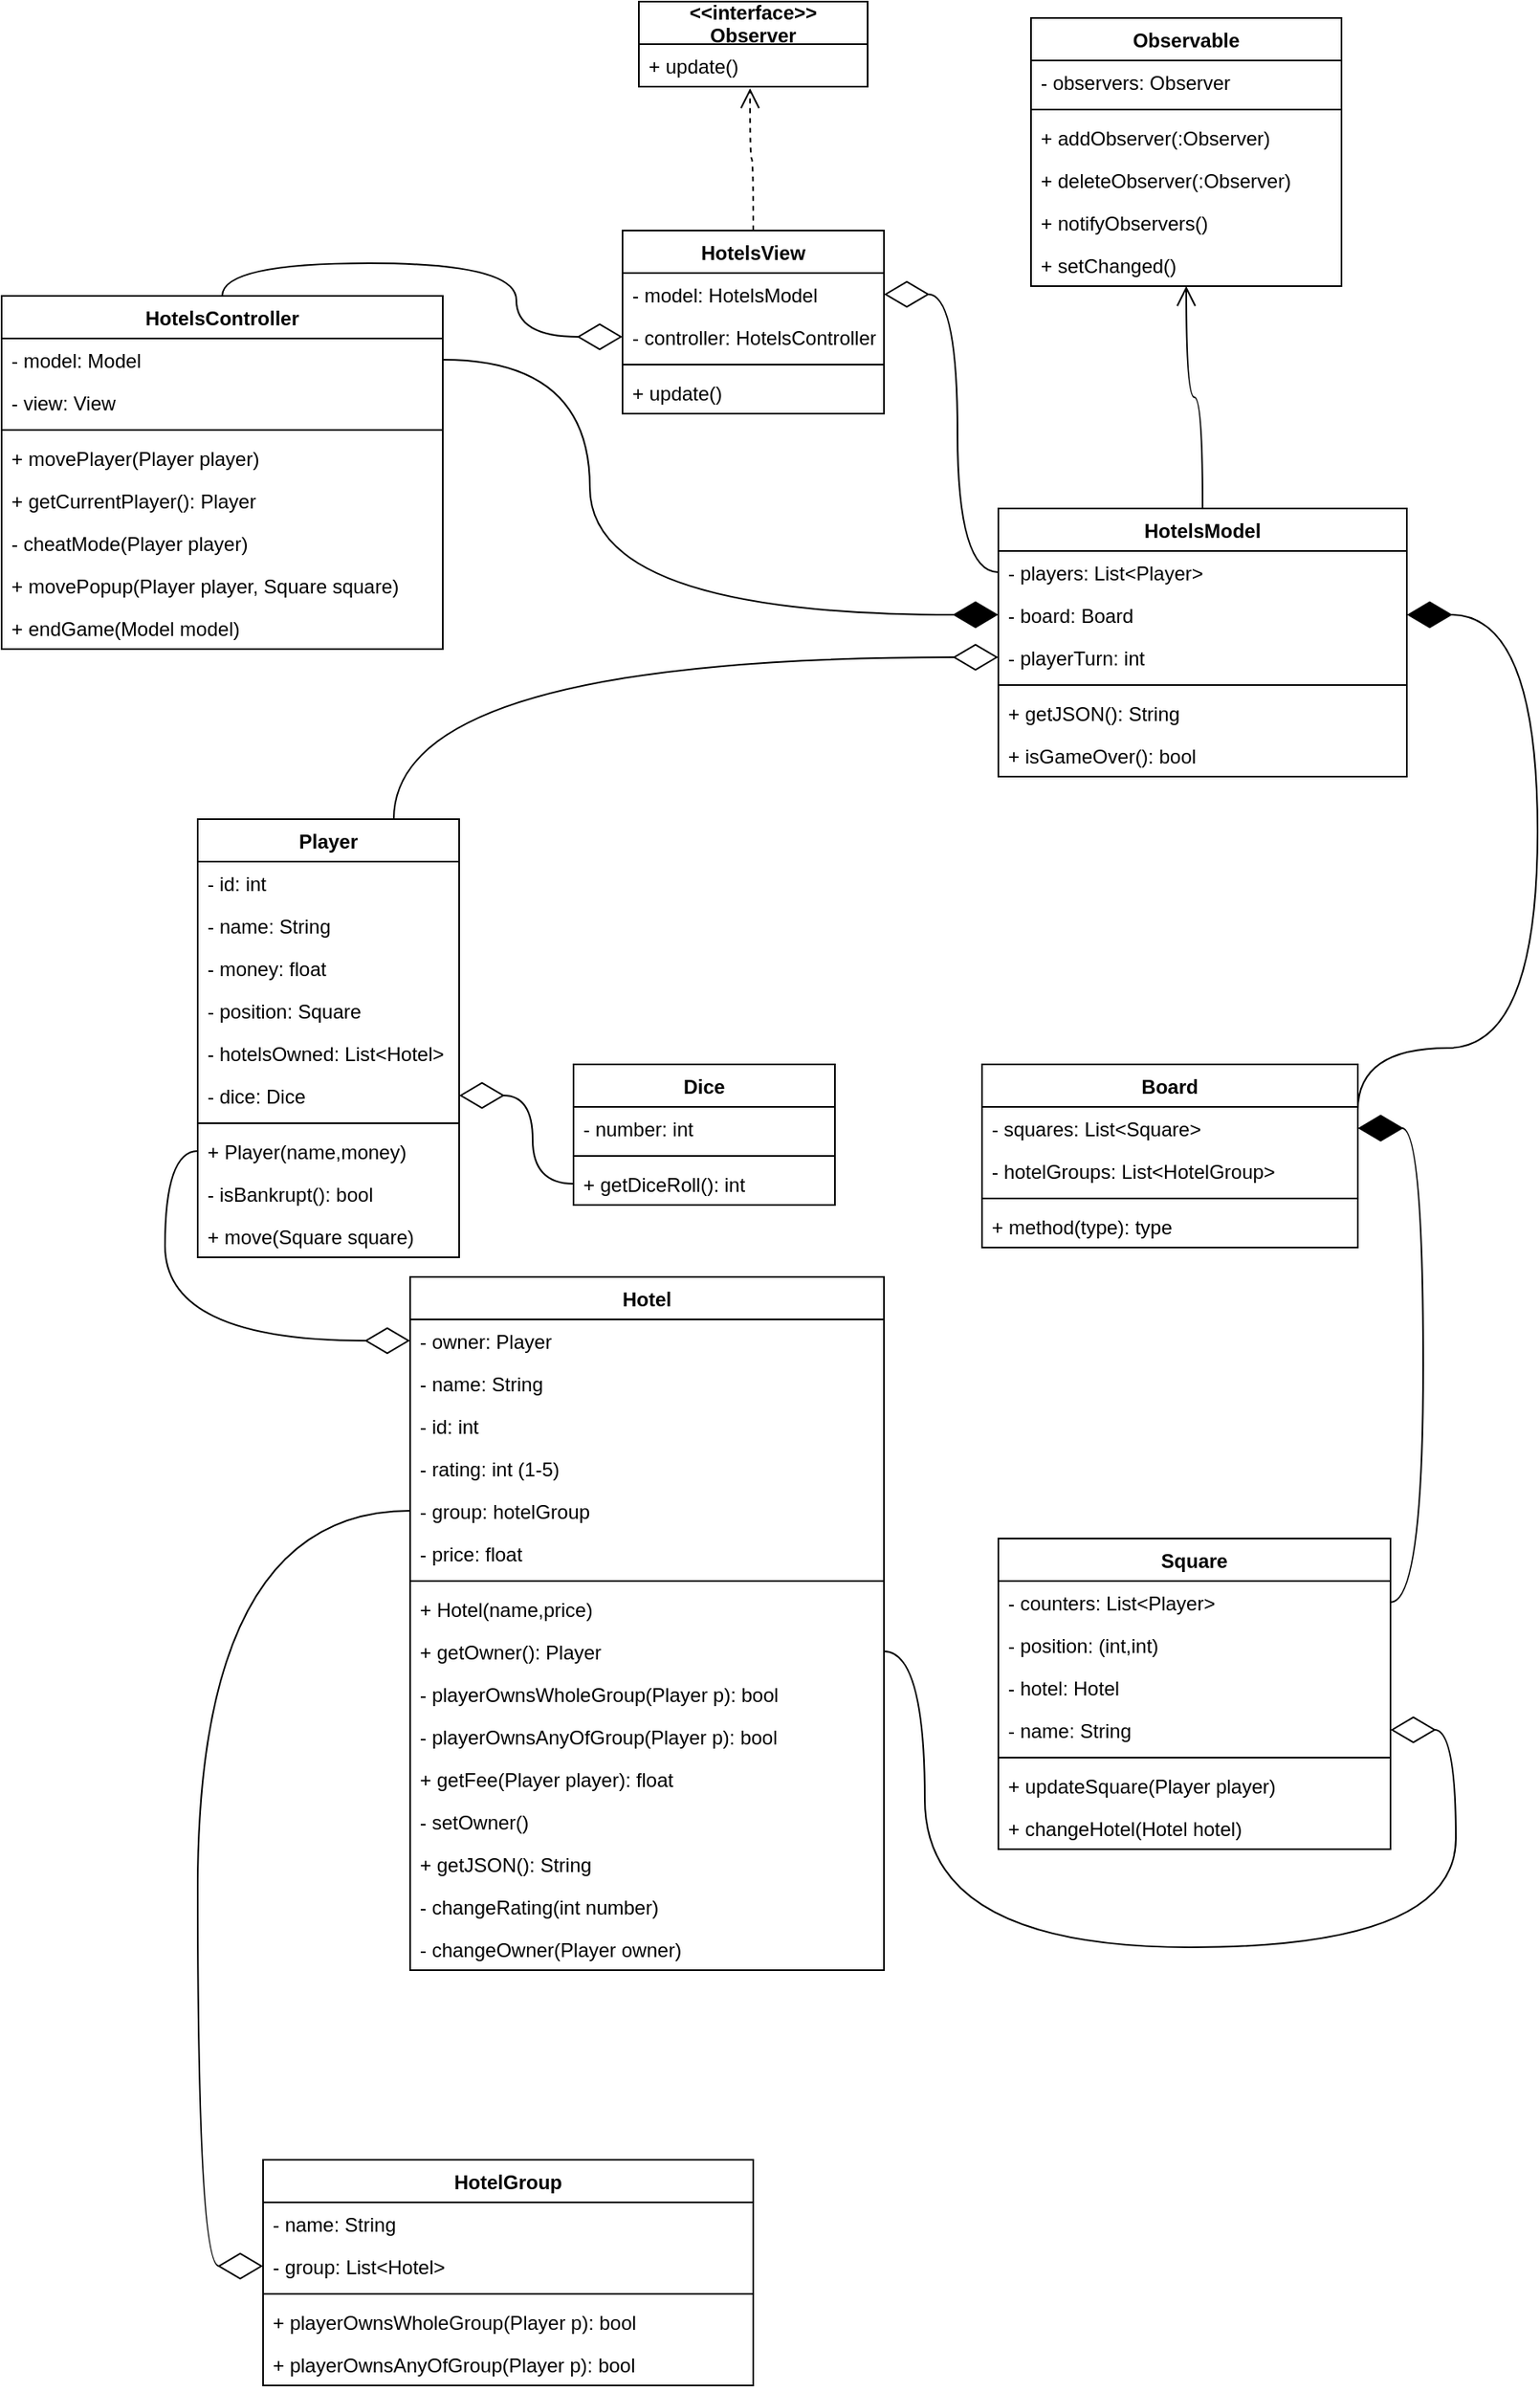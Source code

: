 <mxfile version="20.8.16" type="device"><diagram name="Page-1" id="vQWE3QSFj7D0YaTx34G1"><mxGraphModel dx="2211" dy="2012" grid="1" gridSize="10" guides="1" tooltips="1" connect="1" arrows="1" fold="1" page="1" pageScale="1" pageWidth="827" pageHeight="1169" math="0" shadow="0"><root><mxCell id="0"/><mxCell id="1" parent="0"/><mxCell id="PPWYLzVItnkeQiM_mzto-61" style="edgeStyle=orthogonalEdgeStyle;curved=1;rounded=0;orthogonalLoop=1;jettySize=auto;html=1;exitX=0.5;exitY=0;exitDx=0;exitDy=0;entryX=0;entryY=0.5;entryDx=0;entryDy=0;endArrow=diamondThin;endFill=0;targetPerimeterSpacing=0;endSize=25;" parent="1" source="PPWYLzVItnkeQiM_mzto-7" target="PPWYLzVItnkeQiM_mzto-58" edge="1"><mxGeometry relative="1" as="geometry"/></mxCell><mxCell id="PPWYLzVItnkeQiM_mzto-7" value="HotelsController" style="swimlane;fontStyle=1;align=center;verticalAlign=top;childLayout=stackLayout;horizontal=1;startSize=26;horizontalStack=0;resizeParent=1;resizeParentMax=0;resizeLast=0;collapsible=1;marginBottom=0;" parent="1" vertex="1"><mxGeometry x="-60" y="80" width="270" height="216" as="geometry"/></mxCell><mxCell id="PPWYLzVItnkeQiM_mzto-8" value="- model: Model" style="text;strokeColor=none;fillColor=none;align=left;verticalAlign=top;spacingLeft=4;spacingRight=4;overflow=hidden;rotatable=0;points=[[0,0.5],[1,0.5]];portConstraint=eastwest;" parent="PPWYLzVItnkeQiM_mzto-7" vertex="1"><mxGeometry y="26" width="270" height="26" as="geometry"/></mxCell><mxCell id="frVDdmrZzsT0L15Xgzpk-34" value="- view: View" style="text;strokeColor=none;fillColor=none;align=left;verticalAlign=top;spacingLeft=4;spacingRight=4;overflow=hidden;rotatable=0;points=[[0,0.5],[1,0.5]];portConstraint=eastwest;" parent="PPWYLzVItnkeQiM_mzto-7" vertex="1"><mxGeometry y="52" width="270" height="26" as="geometry"/></mxCell><mxCell id="PPWYLzVItnkeQiM_mzto-9" value="" style="line;strokeWidth=1;fillColor=none;align=left;verticalAlign=middle;spacingTop=-1;spacingLeft=3;spacingRight=3;rotatable=0;labelPosition=right;points=[];portConstraint=eastwest;strokeColor=inherit;" parent="PPWYLzVItnkeQiM_mzto-7" vertex="1"><mxGeometry y="78" width="270" height="8" as="geometry"/></mxCell><mxCell id="PPWYLzVItnkeQiM_mzto-10" value="+ movePlayer(Player player)" style="text;strokeColor=none;fillColor=none;align=left;verticalAlign=top;spacingLeft=4;spacingRight=4;overflow=hidden;rotatable=0;points=[[0,0.5],[1,0.5]];portConstraint=eastwest;" parent="PPWYLzVItnkeQiM_mzto-7" vertex="1"><mxGeometry y="86" width="270" height="26" as="geometry"/></mxCell><mxCell id="PPWYLzVItnkeQiM_mzto-45" value="+ getCurrentPlayer(): Player" style="text;strokeColor=none;fillColor=none;align=left;verticalAlign=top;spacingLeft=4;spacingRight=4;overflow=hidden;rotatable=0;points=[[0,0.5],[1,0.5]];portConstraint=eastwest;" parent="PPWYLzVItnkeQiM_mzto-7" vertex="1"><mxGeometry y="112" width="270" height="26" as="geometry"/></mxCell><mxCell id="v9NCaHiuHdf5IWEIeqRJ-6" value="- cheatMode(Player player)" style="text;strokeColor=none;fillColor=none;align=left;verticalAlign=top;spacingLeft=4;spacingRight=4;overflow=hidden;rotatable=0;points=[[0,0.5],[1,0.5]];portConstraint=eastwest;" vertex="1" parent="PPWYLzVItnkeQiM_mzto-7"><mxGeometry y="138" width="270" height="26" as="geometry"/></mxCell><mxCell id="v9NCaHiuHdf5IWEIeqRJ-10" value="+ movePopup(Player player, Square square)" style="text;strokeColor=none;fillColor=none;align=left;verticalAlign=top;spacingLeft=4;spacingRight=4;overflow=hidden;rotatable=0;points=[[0,0.5],[1,0.5]];portConstraint=eastwest;" vertex="1" parent="PPWYLzVItnkeQiM_mzto-7"><mxGeometry y="164" width="270" height="26" as="geometry"/></mxCell><mxCell id="v9NCaHiuHdf5IWEIeqRJ-11" value="+ endGame(Model model)" style="text;strokeColor=none;fillColor=none;align=left;verticalAlign=top;spacingLeft=4;spacingRight=4;overflow=hidden;rotatable=0;points=[[0,0.5],[1,0.5]];portConstraint=eastwest;" vertex="1" parent="PPWYLzVItnkeQiM_mzto-7"><mxGeometry y="190" width="270" height="26" as="geometry"/></mxCell><mxCell id="PPWYLzVItnkeQiM_mzto-57" style="edgeStyle=orthogonalEdgeStyle;rounded=0;orthogonalLoop=1;jettySize=auto;html=1;exitX=0.5;exitY=0;exitDx=0;exitDy=0;entryX=0.486;entryY=1.038;entryDx=0;entryDy=0;entryPerimeter=0;dashed=1;endArrow=open;endFill=0;curved=1;endSize=10;" parent="1" source="PPWYLzVItnkeQiM_mzto-12" target="PPWYLzVItnkeQiM_mzto-53" edge="1"><mxGeometry relative="1" as="geometry"/></mxCell><mxCell id="PPWYLzVItnkeQiM_mzto-12" value="HotelsView" style="swimlane;fontStyle=1;align=center;verticalAlign=top;childLayout=stackLayout;horizontal=1;startSize=26;horizontalStack=0;resizeParent=1;resizeParentMax=0;resizeLast=0;collapsible=1;marginBottom=0;" parent="1" vertex="1"><mxGeometry x="320" y="40" width="160" height="112" as="geometry"/></mxCell><mxCell id="PPWYLzVItnkeQiM_mzto-13" value="- model: HotelsModel" style="text;strokeColor=none;fillColor=none;align=left;verticalAlign=top;spacingLeft=4;spacingRight=4;overflow=hidden;rotatable=0;points=[[0,0.5],[1,0.5]];portConstraint=eastwest;" parent="PPWYLzVItnkeQiM_mzto-12" vertex="1"><mxGeometry y="26" width="160" height="26" as="geometry"/></mxCell><mxCell id="PPWYLzVItnkeQiM_mzto-58" value="- controller: HotelsController" style="text;strokeColor=none;fillColor=none;align=left;verticalAlign=top;spacingLeft=4;spacingRight=4;overflow=hidden;rotatable=0;points=[[0,0.5],[1,0.5]];portConstraint=eastwest;" parent="PPWYLzVItnkeQiM_mzto-12" vertex="1"><mxGeometry y="52" width="160" height="26" as="geometry"/></mxCell><mxCell id="PPWYLzVItnkeQiM_mzto-14" value="" style="line;strokeWidth=1;fillColor=none;align=left;verticalAlign=middle;spacingTop=-1;spacingLeft=3;spacingRight=3;rotatable=0;labelPosition=right;points=[];portConstraint=eastwest;strokeColor=inherit;" parent="PPWYLzVItnkeQiM_mzto-12" vertex="1"><mxGeometry y="78" width="160" height="8" as="geometry"/></mxCell><mxCell id="PPWYLzVItnkeQiM_mzto-15" value="+ update()" style="text;strokeColor=none;fillColor=none;align=left;verticalAlign=top;spacingLeft=4;spacingRight=4;overflow=hidden;rotatable=0;points=[[0,0.5],[1,0.5]];portConstraint=eastwest;" parent="PPWYLzVItnkeQiM_mzto-12" vertex="1"><mxGeometry y="86" width="160" height="26" as="geometry"/></mxCell><mxCell id="PPWYLzVItnkeQiM_mzto-56" style="edgeStyle=orthogonalEdgeStyle;rounded=0;orthogonalLoop=1;jettySize=auto;html=1;exitX=0.5;exitY=0;exitDx=0;exitDy=0;entryX=0.5;entryY=1;entryDx=0;entryDy=0;endArrow=open;endFill=0;curved=1;endSize=10;" parent="1" source="PPWYLzVItnkeQiM_mzto-16" target="PPWYLzVItnkeQiM_mzto-40" edge="1"><mxGeometry relative="1" as="geometry"/></mxCell><mxCell id="PPWYLzVItnkeQiM_mzto-16" value="HotelsModel" style="swimlane;fontStyle=1;align=center;verticalAlign=top;childLayout=stackLayout;horizontal=1;startSize=26;horizontalStack=0;resizeParent=1;resizeParentMax=0;resizeLast=0;collapsible=1;marginBottom=0;" parent="1" vertex="1"><mxGeometry x="550" y="210" width="250" height="164" as="geometry"/></mxCell><mxCell id="PPWYLzVItnkeQiM_mzto-17" value="- players: List&lt;Player&gt;" style="text;strokeColor=none;fillColor=none;align=left;verticalAlign=top;spacingLeft=4;spacingRight=4;overflow=hidden;rotatable=0;points=[[0,0.5],[1,0.5]];portConstraint=eastwest;" parent="PPWYLzVItnkeQiM_mzto-16" vertex="1"><mxGeometry y="26" width="250" height="26" as="geometry"/></mxCell><mxCell id="frVDdmrZzsT0L15Xgzpk-35" value="- board: Board" style="text;strokeColor=none;fillColor=none;align=left;verticalAlign=top;spacingLeft=4;spacingRight=4;overflow=hidden;rotatable=0;points=[[0,0.5],[1,0.5]];portConstraint=eastwest;" parent="PPWYLzVItnkeQiM_mzto-16" vertex="1"><mxGeometry y="52" width="250" height="26" as="geometry"/></mxCell><mxCell id="v9NCaHiuHdf5IWEIeqRJ-5" value="- playerTurn: int" style="text;strokeColor=none;fillColor=none;align=left;verticalAlign=top;spacingLeft=4;spacingRight=4;overflow=hidden;rotatable=0;points=[[0,0.5],[1,0.5]];portConstraint=eastwest;" vertex="1" parent="PPWYLzVItnkeQiM_mzto-16"><mxGeometry y="78" width="250" height="26" as="geometry"/></mxCell><mxCell id="PPWYLzVItnkeQiM_mzto-18" value="" style="line;strokeWidth=1;fillColor=none;align=left;verticalAlign=middle;spacingTop=-1;spacingLeft=3;spacingRight=3;rotatable=0;labelPosition=right;points=[];portConstraint=eastwest;strokeColor=inherit;" parent="PPWYLzVItnkeQiM_mzto-16" vertex="1"><mxGeometry y="104" width="250" height="8" as="geometry"/></mxCell><mxCell id="v9NCaHiuHdf5IWEIeqRJ-4" value="+ getJSON(): String" style="text;strokeColor=none;fillColor=none;align=left;verticalAlign=top;spacingLeft=4;spacingRight=4;overflow=hidden;rotatable=0;points=[[0,0.5],[1,0.5]];portConstraint=eastwest;" vertex="1" parent="PPWYLzVItnkeQiM_mzto-16"><mxGeometry y="112" width="250" height="26" as="geometry"/></mxCell><mxCell id="PPWYLzVItnkeQiM_mzto-19" value="+ isGameOver(): bool" style="text;strokeColor=none;fillColor=none;align=left;verticalAlign=top;spacingLeft=4;spacingRight=4;overflow=hidden;rotatable=0;points=[[0,0.5],[1,0.5]];portConstraint=eastwest;" parent="PPWYLzVItnkeQiM_mzto-16" vertex="1"><mxGeometry y="138" width="250" height="26" as="geometry"/></mxCell><mxCell id="PPWYLzVItnkeQiM_mzto-20" value="Hotel" style="swimlane;fontStyle=1;align=center;verticalAlign=top;childLayout=stackLayout;horizontal=1;startSize=26;horizontalStack=0;resizeParent=1;resizeParentMax=0;resizeLast=0;collapsible=1;marginBottom=0;" parent="1" vertex="1"><mxGeometry x="190" y="680" width="290" height="424" as="geometry"/></mxCell><mxCell id="PPWYLzVItnkeQiM_mzto-21" value="- owner: Player" style="text;strokeColor=none;fillColor=none;align=left;verticalAlign=top;spacingLeft=4;spacingRight=4;overflow=hidden;rotatable=0;points=[[0,0.5],[1,0.5]];portConstraint=eastwest;" parent="PPWYLzVItnkeQiM_mzto-20" vertex="1"><mxGeometry y="26" width="290" height="26" as="geometry"/></mxCell><mxCell id="frVDdmrZzsT0L15Xgzpk-1" value="- name: String" style="text;strokeColor=none;fillColor=none;align=left;verticalAlign=top;spacingLeft=4;spacingRight=4;overflow=hidden;rotatable=0;points=[[0,0.5],[1,0.5]];portConstraint=eastwest;" parent="PPWYLzVItnkeQiM_mzto-20" vertex="1"><mxGeometry y="52" width="290" height="26" as="geometry"/></mxCell><mxCell id="frVDdmrZzsT0L15Xgzpk-2" value="- id: int" style="text;strokeColor=none;fillColor=none;align=left;verticalAlign=top;spacingLeft=4;spacingRight=4;overflow=hidden;rotatable=0;points=[[0,0.5],[1,0.5]];portConstraint=eastwest;" parent="PPWYLzVItnkeQiM_mzto-20" vertex="1"><mxGeometry y="78" width="290" height="26" as="geometry"/></mxCell><mxCell id="frVDdmrZzsT0L15Xgzpk-3" value="- rating: int (1-5)" style="text;strokeColor=none;fillColor=none;align=left;verticalAlign=top;spacingLeft=4;spacingRight=4;overflow=hidden;rotatable=0;points=[[0,0.5],[1,0.5]];portConstraint=eastwest;" parent="PPWYLzVItnkeQiM_mzto-20" vertex="1"><mxGeometry y="104" width="290" height="26" as="geometry"/></mxCell><mxCell id="frVDdmrZzsT0L15Xgzpk-4" value="- group: hotelGroup" style="text;strokeColor=none;fillColor=none;align=left;verticalAlign=top;spacingLeft=4;spacingRight=4;overflow=hidden;rotatable=0;points=[[0,0.5],[1,0.5]];portConstraint=eastwest;" parent="PPWYLzVItnkeQiM_mzto-20" vertex="1"><mxGeometry y="130" width="290" height="26" as="geometry"/></mxCell><mxCell id="frVDdmrZzsT0L15Xgzpk-5" value="- price: float" style="text;strokeColor=none;fillColor=none;align=left;verticalAlign=top;spacingLeft=4;spacingRight=4;overflow=hidden;rotatable=0;points=[[0,0.5],[1,0.5]];portConstraint=eastwest;" parent="PPWYLzVItnkeQiM_mzto-20" vertex="1"><mxGeometry y="156" width="290" height="26" as="geometry"/></mxCell><mxCell id="PPWYLzVItnkeQiM_mzto-22" value="" style="line;strokeWidth=1;fillColor=none;align=left;verticalAlign=middle;spacingTop=-1;spacingLeft=3;spacingRight=3;rotatable=0;labelPosition=right;points=[];portConstraint=eastwest;strokeColor=inherit;" parent="PPWYLzVItnkeQiM_mzto-20" vertex="1"><mxGeometry y="182" width="290" height="8" as="geometry"/></mxCell><mxCell id="frVDdmrZzsT0L15Xgzpk-6" value="+ Hotel(name,price)" style="text;strokeColor=none;fillColor=none;align=left;verticalAlign=top;spacingLeft=4;spacingRight=4;overflow=hidden;rotatable=0;points=[[0,0.5],[1,0.5]];portConstraint=eastwest;" parent="PPWYLzVItnkeQiM_mzto-20" vertex="1"><mxGeometry y="190" width="290" height="26" as="geometry"/></mxCell><mxCell id="PPWYLzVItnkeQiM_mzto-23" value="+ getOwner(): Player" style="text;strokeColor=none;fillColor=none;align=left;verticalAlign=top;spacingLeft=4;spacingRight=4;overflow=hidden;rotatable=0;points=[[0,0.5],[1,0.5]];portConstraint=eastwest;" parent="PPWYLzVItnkeQiM_mzto-20" vertex="1"><mxGeometry y="216" width="290" height="26" as="geometry"/></mxCell><mxCell id="frVDdmrZzsT0L15Xgzpk-7" value="- playerOwnsWholeGroup(Player p): bool" style="text;strokeColor=none;fillColor=none;align=left;verticalAlign=top;spacingLeft=4;spacingRight=4;overflow=hidden;rotatable=0;points=[[0,0.5],[1,0.5]];portConstraint=eastwest;" parent="PPWYLzVItnkeQiM_mzto-20" vertex="1"><mxGeometry y="242" width="290" height="26" as="geometry"/></mxCell><mxCell id="frVDdmrZzsT0L15Xgzpk-8" value="- playerOwnsAnyOfGroup(Player p): bool" style="text;strokeColor=none;fillColor=none;align=left;verticalAlign=top;spacingLeft=4;spacingRight=4;overflow=hidden;rotatable=0;points=[[0,0.5],[1,0.5]];portConstraint=eastwest;" parent="PPWYLzVItnkeQiM_mzto-20" vertex="1"><mxGeometry y="268" width="290" height="26" as="geometry"/></mxCell><mxCell id="frVDdmrZzsT0L15Xgzpk-9" value="+ getFee(Player player): float" style="text;strokeColor=none;fillColor=none;align=left;verticalAlign=top;spacingLeft=4;spacingRight=4;overflow=hidden;rotatable=0;points=[[0,0.5],[1,0.5]];portConstraint=eastwest;" parent="PPWYLzVItnkeQiM_mzto-20" vertex="1"><mxGeometry y="294" width="290" height="26" as="geometry"/></mxCell><mxCell id="frVDdmrZzsT0L15Xgzpk-10" value="- setOwner()" style="text;strokeColor=none;fillColor=none;align=left;verticalAlign=top;spacingLeft=4;spacingRight=4;overflow=hidden;rotatable=0;points=[[0,0.5],[1,0.5]];portConstraint=eastwest;" parent="PPWYLzVItnkeQiM_mzto-20" vertex="1"><mxGeometry y="320" width="290" height="26" as="geometry"/></mxCell><mxCell id="frVDdmrZzsT0L15Xgzpk-11" value="+ getJSON(): String" style="text;strokeColor=none;fillColor=none;align=left;verticalAlign=top;spacingLeft=4;spacingRight=4;overflow=hidden;rotatable=0;points=[[0,0.5],[1,0.5]];portConstraint=eastwest;" parent="PPWYLzVItnkeQiM_mzto-20" vertex="1"><mxGeometry y="346" width="290" height="26" as="geometry"/></mxCell><mxCell id="frVDdmrZzsT0L15Xgzpk-19" value="- changeRating(int number)" style="text;strokeColor=none;fillColor=none;align=left;verticalAlign=top;spacingLeft=4;spacingRight=4;overflow=hidden;rotatable=0;points=[[0,0.5],[1,0.5]];portConstraint=eastwest;" parent="PPWYLzVItnkeQiM_mzto-20" vertex="1"><mxGeometry y="372" width="290" height="26" as="geometry"/></mxCell><mxCell id="frVDdmrZzsT0L15Xgzpk-18" value="- changeOwner(Player owner)" style="text;strokeColor=none;fillColor=none;align=left;verticalAlign=top;spacingLeft=4;spacingRight=4;overflow=hidden;rotatable=0;points=[[0,0.5],[1,0.5]];portConstraint=eastwest;" parent="PPWYLzVItnkeQiM_mzto-20" vertex="1"><mxGeometry y="398" width="290" height="26" as="geometry"/></mxCell><mxCell id="PPWYLzVItnkeQiM_mzto-74" style="edgeStyle=orthogonalEdgeStyle;curved=1;rounded=0;orthogonalLoop=1;jettySize=auto;html=1;exitX=0.75;exitY=0;exitDx=0;exitDy=0;entryX=0;entryY=0.5;entryDx=0;entryDy=0;endArrow=diamondThin;endFill=0;endSize=25;targetPerimeterSpacing=0;" parent="1" source="PPWYLzVItnkeQiM_mzto-24" target="v9NCaHiuHdf5IWEIeqRJ-5" edge="1"><mxGeometry relative="1" as="geometry"/></mxCell><mxCell id="PPWYLzVItnkeQiM_mzto-24" value="Player" style="swimlane;fontStyle=1;align=center;verticalAlign=top;childLayout=stackLayout;horizontal=1;startSize=26;horizontalStack=0;resizeParent=1;resizeParentMax=0;resizeLast=0;collapsible=1;marginBottom=0;" parent="1" vertex="1"><mxGeometry x="60" y="400" width="160" height="268" as="geometry"/></mxCell><mxCell id="PPWYLzVItnkeQiM_mzto-25" value="- id: int" style="text;strokeColor=none;fillColor=none;align=left;verticalAlign=top;spacingLeft=4;spacingRight=4;overflow=hidden;rotatable=0;points=[[0,0.5],[1,0.5]];portConstraint=eastwest;" parent="PPWYLzVItnkeQiM_mzto-24" vertex="1"><mxGeometry y="26" width="160" height="26" as="geometry"/></mxCell><mxCell id="frVDdmrZzsT0L15Xgzpk-12" value="- name: String" style="text;strokeColor=none;fillColor=none;align=left;verticalAlign=top;spacingLeft=4;spacingRight=4;overflow=hidden;rotatable=0;points=[[0,0.5],[1,0.5]];portConstraint=eastwest;" parent="PPWYLzVItnkeQiM_mzto-24" vertex="1"><mxGeometry y="52" width="160" height="26" as="geometry"/></mxCell><mxCell id="frVDdmrZzsT0L15Xgzpk-13" value="- money: float" style="text;strokeColor=none;fillColor=none;align=left;verticalAlign=top;spacingLeft=4;spacingRight=4;overflow=hidden;rotatable=0;points=[[0,0.5],[1,0.5]];portConstraint=eastwest;" parent="PPWYLzVItnkeQiM_mzto-24" vertex="1"><mxGeometry y="78" width="160" height="26" as="geometry"/></mxCell><mxCell id="frVDdmrZzsT0L15Xgzpk-14" value="- position: Square" style="text;strokeColor=none;fillColor=none;align=left;verticalAlign=top;spacingLeft=4;spacingRight=4;overflow=hidden;rotatable=0;points=[[0,0.5],[1,0.5]];portConstraint=eastwest;" parent="PPWYLzVItnkeQiM_mzto-24" vertex="1"><mxGeometry y="104" width="160" height="26" as="geometry"/></mxCell><mxCell id="frVDdmrZzsT0L15Xgzpk-15" value="- hotelsOwned: List&lt;Hotel&gt;" style="text;strokeColor=none;fillColor=none;align=left;verticalAlign=top;spacingLeft=4;spacingRight=4;overflow=hidden;rotatable=0;points=[[0,0.5],[1,0.5]];portConstraint=eastwest;" parent="PPWYLzVItnkeQiM_mzto-24" vertex="1"><mxGeometry y="130" width="160" height="26" as="geometry"/></mxCell><mxCell id="frVDdmrZzsT0L15Xgzpk-39" value="- dice: Dice" style="text;strokeColor=none;fillColor=none;align=left;verticalAlign=top;spacingLeft=4;spacingRight=4;overflow=hidden;rotatable=0;points=[[0,0.5],[1,0.5]];portConstraint=eastwest;" parent="PPWYLzVItnkeQiM_mzto-24" vertex="1"><mxGeometry y="156" width="160" height="26" as="geometry"/></mxCell><mxCell id="PPWYLzVItnkeQiM_mzto-26" value="" style="line;strokeWidth=1;fillColor=none;align=left;verticalAlign=middle;spacingTop=-1;spacingLeft=3;spacingRight=3;rotatable=0;labelPosition=right;points=[];portConstraint=eastwest;strokeColor=inherit;" parent="PPWYLzVItnkeQiM_mzto-24" vertex="1"><mxGeometry y="182" width="160" height="8" as="geometry"/></mxCell><mxCell id="PPWYLzVItnkeQiM_mzto-27" value="+ Player(name,money)" style="text;strokeColor=none;fillColor=none;align=left;verticalAlign=top;spacingLeft=4;spacingRight=4;overflow=hidden;rotatable=0;points=[[0,0.5],[1,0.5]];portConstraint=eastwest;" parent="PPWYLzVItnkeQiM_mzto-24" vertex="1"><mxGeometry y="190" width="160" height="26" as="geometry"/></mxCell><mxCell id="frVDdmrZzsT0L15Xgzpk-16" value="- isBankrupt(): bool" style="text;strokeColor=none;fillColor=none;align=left;verticalAlign=top;spacingLeft=4;spacingRight=4;overflow=hidden;rotatable=0;points=[[0,0.5],[1,0.5]];portConstraint=eastwest;" parent="PPWYLzVItnkeQiM_mzto-24" vertex="1"><mxGeometry y="216" width="160" height="26" as="geometry"/></mxCell><mxCell id="frVDdmrZzsT0L15Xgzpk-17" value="+ move(Square square)" style="text;strokeColor=none;fillColor=none;align=left;verticalAlign=top;spacingLeft=4;spacingRight=4;overflow=hidden;rotatable=0;points=[[0,0.5],[1,0.5]];portConstraint=eastwest;" parent="PPWYLzVItnkeQiM_mzto-24" vertex="1"><mxGeometry y="242" width="160" height="26" as="geometry"/></mxCell><mxCell id="frVDdmrZzsT0L15Xgzpk-36" style="edgeStyle=orthogonalEdgeStyle;rounded=0;orthogonalLoop=1;jettySize=auto;html=1;exitX=1;exitY=0.25;exitDx=0;exitDy=0;curved=1;endSize=25;endArrow=diamondThin;endFill=1;entryX=1;entryY=0.5;entryDx=0;entryDy=0;" parent="1" source="PPWYLzVItnkeQiM_mzto-28" target="frVDdmrZzsT0L15Xgzpk-35" edge="1"><mxGeometry relative="1" as="geometry"><mxPoint x="780" y="250" as="targetPoint"/><Array as="points"><mxPoint x="770" y="540"/><mxPoint x="880" y="540"/><mxPoint x="880" y="275"/></Array></mxGeometry></mxCell><mxCell id="PPWYLzVItnkeQiM_mzto-28" value="Board" style="swimlane;fontStyle=1;align=center;verticalAlign=top;childLayout=stackLayout;horizontal=1;startSize=26;horizontalStack=0;resizeParent=1;resizeParentMax=0;resizeLast=0;collapsible=1;marginBottom=0;" parent="1" vertex="1"><mxGeometry x="540" y="550" width="230" height="112" as="geometry"/></mxCell><mxCell id="PPWYLzVItnkeQiM_mzto-29" value="- squares: List&lt;Square&gt;" style="text;strokeColor=none;fillColor=none;align=left;verticalAlign=top;spacingLeft=4;spacingRight=4;overflow=hidden;rotatable=0;points=[[0,0.5],[1,0.5]];portConstraint=eastwest;" parent="PPWYLzVItnkeQiM_mzto-28" vertex="1"><mxGeometry y="26" width="230" height="26" as="geometry"/></mxCell><mxCell id="frVDdmrZzsT0L15Xgzpk-38" value="- hotelGroups: List&lt;HotelGroup&gt;" style="text;strokeColor=none;fillColor=none;align=left;verticalAlign=top;spacingLeft=4;spacingRight=4;overflow=hidden;rotatable=0;points=[[0,0.5],[1,0.5]];portConstraint=eastwest;" parent="PPWYLzVItnkeQiM_mzto-28" vertex="1"><mxGeometry y="52" width="230" height="26" as="geometry"/></mxCell><mxCell id="PPWYLzVItnkeQiM_mzto-30" value="" style="line;strokeWidth=1;fillColor=none;align=left;verticalAlign=middle;spacingTop=-1;spacingLeft=3;spacingRight=3;rotatable=0;labelPosition=right;points=[];portConstraint=eastwest;strokeColor=inherit;" parent="PPWYLzVItnkeQiM_mzto-28" vertex="1"><mxGeometry y="78" width="230" height="8" as="geometry"/></mxCell><mxCell id="PPWYLzVItnkeQiM_mzto-31" value="+ method(type): type" style="text;strokeColor=none;fillColor=none;align=left;verticalAlign=top;spacingLeft=4;spacingRight=4;overflow=hidden;rotatable=0;points=[[0,0.5],[1,0.5]];portConstraint=eastwest;" parent="PPWYLzVItnkeQiM_mzto-28" vertex="1"><mxGeometry y="86" width="230" height="26" as="geometry"/></mxCell><mxCell id="PPWYLzVItnkeQiM_mzto-32" value="Square" style="swimlane;fontStyle=1;align=center;verticalAlign=top;childLayout=stackLayout;horizontal=1;startSize=26;horizontalStack=0;resizeParent=1;resizeParentMax=0;resizeLast=0;collapsible=1;marginBottom=0;" parent="1" vertex="1"><mxGeometry x="550" y="840" width="240" height="190" as="geometry"/></mxCell><mxCell id="PPWYLzVItnkeQiM_mzto-33" value="- counters: List&lt;Player&gt;" style="text;strokeColor=none;fillColor=none;align=left;verticalAlign=top;spacingLeft=4;spacingRight=4;overflow=hidden;rotatable=0;points=[[0,0.5],[1,0.5]];portConstraint=eastwest;" parent="PPWYLzVItnkeQiM_mzto-32" vertex="1"><mxGeometry y="26" width="240" height="26" as="geometry"/></mxCell><mxCell id="frVDdmrZzsT0L15Xgzpk-20" value="- position: (int,int)" style="text;strokeColor=none;fillColor=none;align=left;verticalAlign=top;spacingLeft=4;spacingRight=4;overflow=hidden;rotatable=0;points=[[0,0.5],[1,0.5]];portConstraint=eastwest;" parent="PPWYLzVItnkeQiM_mzto-32" vertex="1"><mxGeometry y="52" width="240" height="26" as="geometry"/></mxCell><mxCell id="frVDdmrZzsT0L15Xgzpk-21" value="- hotel: Hotel" style="text;strokeColor=none;fillColor=none;align=left;verticalAlign=top;spacingLeft=4;spacingRight=4;overflow=hidden;rotatable=0;points=[[0,0.5],[1,0.5]];portConstraint=eastwest;" parent="PPWYLzVItnkeQiM_mzto-32" vertex="1"><mxGeometry y="78" width="240" height="26" as="geometry"/></mxCell><mxCell id="frVDdmrZzsT0L15Xgzpk-22" value="- name: String" style="text;strokeColor=none;fillColor=none;align=left;verticalAlign=top;spacingLeft=4;spacingRight=4;overflow=hidden;rotatable=0;points=[[0,0.5],[1,0.5]];portConstraint=eastwest;" parent="PPWYLzVItnkeQiM_mzto-32" vertex="1"><mxGeometry y="104" width="240" height="26" as="geometry"/></mxCell><mxCell id="PPWYLzVItnkeQiM_mzto-34" value="" style="line;strokeWidth=1;fillColor=none;align=left;verticalAlign=middle;spacingTop=-1;spacingLeft=3;spacingRight=3;rotatable=0;labelPosition=right;points=[];portConstraint=eastwest;strokeColor=inherit;" parent="PPWYLzVItnkeQiM_mzto-32" vertex="1"><mxGeometry y="130" width="240" height="8" as="geometry"/></mxCell><mxCell id="v9NCaHiuHdf5IWEIeqRJ-2" value="+ updateSquare(Player player)" style="text;strokeColor=none;fillColor=none;align=left;verticalAlign=top;spacingLeft=4;spacingRight=4;overflow=hidden;rotatable=0;points=[[0,0.5],[1,0.5]];portConstraint=eastwest;" vertex="1" parent="PPWYLzVItnkeQiM_mzto-32"><mxGeometry y="138" width="240" height="26" as="geometry"/></mxCell><mxCell id="v9NCaHiuHdf5IWEIeqRJ-3" value="+ changeHotel(Hotel hotel)" style="text;strokeColor=none;fillColor=none;align=left;verticalAlign=top;spacingLeft=4;spacingRight=4;overflow=hidden;rotatable=0;points=[[0,0.5],[1,0.5]];portConstraint=eastwest;" vertex="1" parent="PPWYLzVItnkeQiM_mzto-32"><mxGeometry y="164" width="240" height="26" as="geometry"/></mxCell><mxCell id="PPWYLzVItnkeQiM_mzto-40" value="Observable" style="swimlane;fontStyle=1;align=center;verticalAlign=top;childLayout=stackLayout;horizontal=1;startSize=26;horizontalStack=0;resizeParent=1;resizeParentMax=0;resizeLast=0;collapsible=1;marginBottom=0;" parent="1" vertex="1"><mxGeometry x="570" y="-90" width="190" height="164" as="geometry"/></mxCell><mxCell id="PPWYLzVItnkeQiM_mzto-41" value="- observers: Observer" style="text;strokeColor=none;fillColor=none;align=left;verticalAlign=top;spacingLeft=4;spacingRight=4;overflow=hidden;rotatable=0;points=[[0,0.5],[1,0.5]];portConstraint=eastwest;" parent="PPWYLzVItnkeQiM_mzto-40" vertex="1"><mxGeometry y="26" width="190" height="26" as="geometry"/></mxCell><mxCell id="PPWYLzVItnkeQiM_mzto-42" value="" style="line;strokeWidth=1;fillColor=none;align=left;verticalAlign=middle;spacingTop=-1;spacingLeft=3;spacingRight=3;rotatable=0;labelPosition=right;points=[];portConstraint=eastwest;strokeColor=inherit;" parent="PPWYLzVItnkeQiM_mzto-40" vertex="1"><mxGeometry y="52" width="190" height="8" as="geometry"/></mxCell><mxCell id="PPWYLzVItnkeQiM_mzto-43" value="+ addObserver(:Observer)" style="text;strokeColor=none;fillColor=none;align=left;verticalAlign=top;spacingLeft=4;spacingRight=4;overflow=hidden;rotatable=0;points=[[0,0.5],[1,0.5]];portConstraint=eastwest;" parent="PPWYLzVItnkeQiM_mzto-40" vertex="1"><mxGeometry y="60" width="190" height="26" as="geometry"/></mxCell><mxCell id="PPWYLzVItnkeQiM_mzto-65" value="+ deleteObserver(:Observer)" style="text;strokeColor=none;fillColor=none;align=left;verticalAlign=top;spacingLeft=4;spacingRight=4;overflow=hidden;rotatable=0;points=[[0,0.5],[1,0.5]];portConstraint=eastwest;" parent="PPWYLzVItnkeQiM_mzto-40" vertex="1"><mxGeometry y="86" width="190" height="26" as="geometry"/></mxCell><mxCell id="PPWYLzVItnkeQiM_mzto-66" value="+ notifyObservers()" style="text;strokeColor=none;fillColor=none;align=left;verticalAlign=top;spacingLeft=4;spacingRight=4;overflow=hidden;rotatable=0;points=[[0,0.5],[1,0.5]];portConstraint=eastwest;" parent="PPWYLzVItnkeQiM_mzto-40" vertex="1"><mxGeometry y="112" width="190" height="26" as="geometry"/></mxCell><mxCell id="PPWYLzVItnkeQiM_mzto-67" value="+ setChanged()" style="text;strokeColor=none;fillColor=none;align=left;verticalAlign=top;spacingLeft=4;spacingRight=4;overflow=hidden;rotatable=0;points=[[0,0.5],[1,0.5]];portConstraint=eastwest;" parent="PPWYLzVItnkeQiM_mzto-40" vertex="1"><mxGeometry y="138" width="190" height="26" as="geometry"/></mxCell><mxCell id="PPWYLzVItnkeQiM_mzto-50" value="&lt;&lt;interface&gt;&gt;&#10;Observer" style="swimlane;fontStyle=1;childLayout=stackLayout;horizontal=1;startSize=26;fillColor=none;horizontalStack=0;resizeParent=1;resizeParentMax=0;resizeLast=0;collapsible=1;marginBottom=0;" parent="1" vertex="1"><mxGeometry x="330" y="-100" width="140" height="52" as="geometry"/></mxCell><mxCell id="PPWYLzVItnkeQiM_mzto-53" value="+ update()" style="text;strokeColor=none;fillColor=none;align=left;verticalAlign=top;spacingLeft=4;spacingRight=4;overflow=hidden;rotatable=0;points=[[0,0.5],[1,0.5]];portConstraint=eastwest;" parent="PPWYLzVItnkeQiM_mzto-50" vertex="1"><mxGeometry y="26" width="140" height="26" as="geometry"/></mxCell><mxCell id="PPWYLzVItnkeQiM_mzto-62" style="edgeStyle=orthogonalEdgeStyle;curved=1;rounded=0;orthogonalLoop=1;jettySize=auto;html=1;exitX=0;exitY=0.5;exitDx=0;exitDy=0;entryX=1;entryY=0.5;entryDx=0;entryDy=0;endArrow=diamondThin;endFill=0;endSize=25;targetPerimeterSpacing=0;" parent="1" source="PPWYLzVItnkeQiM_mzto-17" target="PPWYLzVItnkeQiM_mzto-13" edge="1"><mxGeometry relative="1" as="geometry"/></mxCell><mxCell id="PPWYLzVItnkeQiM_mzto-72" style="edgeStyle=orthogonalEdgeStyle;curved=1;rounded=0;orthogonalLoop=1;jettySize=auto;html=1;exitX=1;exitY=0.5;exitDx=0;exitDy=0;endArrow=diamondThin;endFill=0;endSize=25;targetPerimeterSpacing=0;entryX=1;entryY=0.5;entryDx=0;entryDy=0;" parent="1" source="PPWYLzVItnkeQiM_mzto-23" target="frVDdmrZzsT0L15Xgzpk-22" edge="1"><mxGeometry relative="1" as="geometry"><mxPoint x="660" y="980" as="targetPoint"/><Array as="points"><mxPoint x="505" y="909"/><mxPoint x="505" y="1090"/><mxPoint x="830" y="1090"/><mxPoint x="830" y="957"/></Array></mxGeometry></mxCell><mxCell id="PPWYLzVItnkeQiM_mzto-73" style="edgeStyle=orthogonalEdgeStyle;curved=1;rounded=0;orthogonalLoop=1;jettySize=auto;html=1;exitX=1;exitY=0.5;exitDx=0;exitDy=0;entryX=1;entryY=0.5;entryDx=0;entryDy=0;endArrow=diamondThin;endFill=1;endSize=25;targetPerimeterSpacing=0;" parent="1" source="PPWYLzVItnkeQiM_mzto-33" target="PPWYLzVItnkeQiM_mzto-29" edge="1"><mxGeometry relative="1" as="geometry"/></mxCell><mxCell id="PPWYLzVItnkeQiM_mzto-75" style="edgeStyle=orthogonalEdgeStyle;curved=1;rounded=0;orthogonalLoop=1;jettySize=auto;html=1;exitX=0;exitY=0.5;exitDx=0;exitDy=0;endArrow=diamondThin;endFill=0;endSize=25;targetPerimeterSpacing=0;" parent="1" source="PPWYLzVItnkeQiM_mzto-27" target="PPWYLzVItnkeQiM_mzto-21" edge="1"><mxGeometry relative="1" as="geometry"/></mxCell><mxCell id="frVDdmrZzsT0L15Xgzpk-23" value="Dice" style="swimlane;fontStyle=1;align=center;verticalAlign=top;childLayout=stackLayout;horizontal=1;startSize=26;horizontalStack=0;resizeParent=1;resizeParentMax=0;resizeLast=0;collapsible=1;marginBottom=0;" parent="1" vertex="1"><mxGeometry x="290" y="550" width="160" height="86" as="geometry"/></mxCell><mxCell id="frVDdmrZzsT0L15Xgzpk-24" value="- number: int" style="text;strokeColor=none;fillColor=none;align=left;verticalAlign=top;spacingLeft=4;spacingRight=4;overflow=hidden;rotatable=0;points=[[0,0.5],[1,0.5]];portConstraint=eastwest;" parent="frVDdmrZzsT0L15Xgzpk-23" vertex="1"><mxGeometry y="26" width="160" height="26" as="geometry"/></mxCell><mxCell id="frVDdmrZzsT0L15Xgzpk-25" value="" style="line;strokeWidth=1;fillColor=none;align=left;verticalAlign=middle;spacingTop=-1;spacingLeft=3;spacingRight=3;rotatable=0;labelPosition=right;points=[];portConstraint=eastwest;strokeColor=inherit;" parent="frVDdmrZzsT0L15Xgzpk-23" vertex="1"><mxGeometry y="52" width="160" height="8" as="geometry"/></mxCell><mxCell id="frVDdmrZzsT0L15Xgzpk-26" value="+ getDiceRoll(): int" style="text;strokeColor=none;fillColor=none;align=left;verticalAlign=top;spacingLeft=4;spacingRight=4;overflow=hidden;rotatable=0;points=[[0,0.5],[1,0.5]];portConstraint=eastwest;" parent="frVDdmrZzsT0L15Xgzpk-23" vertex="1"><mxGeometry y="60" width="160" height="26" as="geometry"/></mxCell><mxCell id="frVDdmrZzsT0L15Xgzpk-28" value="HotelGroup" style="swimlane;fontStyle=1;align=center;verticalAlign=top;childLayout=stackLayout;horizontal=1;startSize=26;horizontalStack=0;resizeParent=1;resizeParentMax=0;resizeLast=0;collapsible=1;marginBottom=0;" parent="1" vertex="1"><mxGeometry x="100" y="1220" width="300" height="138" as="geometry"/></mxCell><mxCell id="frVDdmrZzsT0L15Xgzpk-29" value="- name: String" style="text;strokeColor=none;fillColor=none;align=left;verticalAlign=top;spacingLeft=4;spacingRight=4;overflow=hidden;rotatable=0;points=[[0,0.5],[1,0.5]];portConstraint=eastwest;" parent="frVDdmrZzsT0L15Xgzpk-28" vertex="1"><mxGeometry y="26" width="300" height="26" as="geometry"/></mxCell><mxCell id="frVDdmrZzsT0L15Xgzpk-32" value="- group: List&lt;Hotel&gt;" style="text;strokeColor=none;fillColor=none;align=left;verticalAlign=top;spacingLeft=4;spacingRight=4;overflow=hidden;rotatable=0;points=[[0,0.5],[1,0.5]];portConstraint=eastwest;" parent="frVDdmrZzsT0L15Xgzpk-28" vertex="1"><mxGeometry y="52" width="300" height="26" as="geometry"/></mxCell><mxCell id="frVDdmrZzsT0L15Xgzpk-30" value="" style="line;strokeWidth=1;fillColor=none;align=left;verticalAlign=middle;spacingTop=-1;spacingLeft=3;spacingRight=3;rotatable=0;labelPosition=right;points=[];portConstraint=eastwest;strokeColor=inherit;" parent="frVDdmrZzsT0L15Xgzpk-28" vertex="1"><mxGeometry y="78" width="300" height="8" as="geometry"/></mxCell><mxCell id="frVDdmrZzsT0L15Xgzpk-31" value="+ playerOwnsWholeGroup(Player p): bool" style="text;strokeColor=none;fillColor=none;align=left;verticalAlign=top;spacingLeft=4;spacingRight=4;overflow=hidden;rotatable=0;points=[[0,0.5],[1,0.5]];portConstraint=eastwest;" parent="frVDdmrZzsT0L15Xgzpk-28" vertex="1"><mxGeometry y="86" width="300" height="26" as="geometry"/></mxCell><mxCell id="frVDdmrZzsT0L15Xgzpk-33" value="+ playerOwnsAnyOfGroup(Player p): bool" style="text;strokeColor=none;fillColor=none;align=left;verticalAlign=top;spacingLeft=4;spacingRight=4;overflow=hidden;rotatable=0;points=[[0,0.5],[1,0.5]];portConstraint=eastwest;" parent="frVDdmrZzsT0L15Xgzpk-28" vertex="1"><mxGeometry y="112" width="300" height="26" as="geometry"/></mxCell><mxCell id="frVDdmrZzsT0L15Xgzpk-37" style="edgeStyle=orthogonalEdgeStyle;curved=1;rounded=0;orthogonalLoop=1;jettySize=auto;html=1;exitX=0;exitY=0.5;exitDx=0;exitDy=0;entryX=0;entryY=0.5;entryDx=0;entryDy=0;endArrow=diamondThin;endFill=0;endSize=25;" parent="1" source="frVDdmrZzsT0L15Xgzpk-4" target="frVDdmrZzsT0L15Xgzpk-32" edge="1"><mxGeometry relative="1" as="geometry"/></mxCell><mxCell id="frVDdmrZzsT0L15Xgzpk-40" style="edgeStyle=orthogonalEdgeStyle;curved=1;rounded=0;orthogonalLoop=1;jettySize=auto;html=1;exitX=0;exitY=0.5;exitDx=0;exitDy=0;entryX=1;entryY=0.5;entryDx=0;entryDy=0;endArrow=diamondThin;endFill=0;endSize=25;" parent="1" source="frVDdmrZzsT0L15Xgzpk-26" target="frVDdmrZzsT0L15Xgzpk-39" edge="1"><mxGeometry relative="1" as="geometry"/></mxCell><mxCell id="v9NCaHiuHdf5IWEIeqRJ-9" style="edgeStyle=orthogonalEdgeStyle;curved=1;rounded=0;orthogonalLoop=1;jettySize=auto;html=1;exitX=1;exitY=0.5;exitDx=0;exitDy=0;endArrow=diamondThin;endFill=1;endSize=25;" edge="1" parent="1" source="PPWYLzVItnkeQiM_mzto-8" target="frVDdmrZzsT0L15Xgzpk-35"><mxGeometry relative="1" as="geometry"><Array as="points"><mxPoint x="300" y="119"/><mxPoint x="300" y="275"/></Array></mxGeometry></mxCell></root></mxGraphModel></diagram></mxfile>